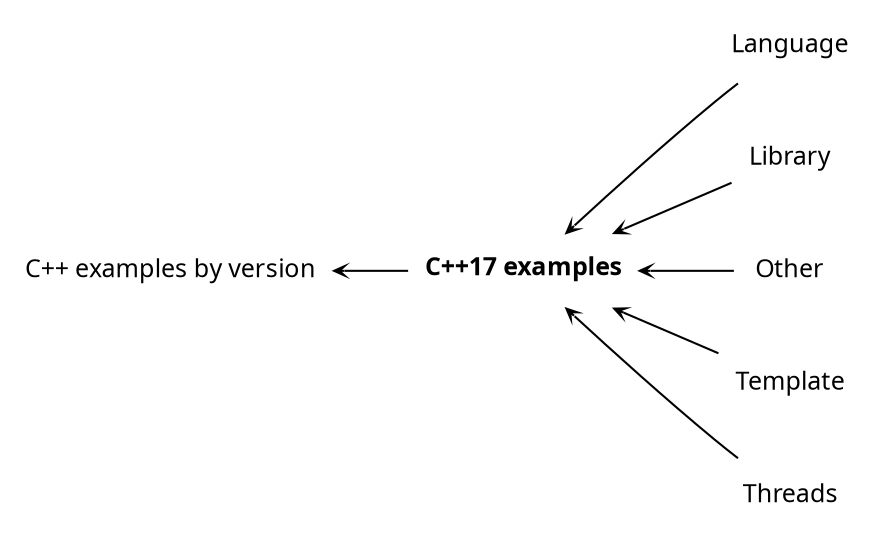 digraph "C++17 examples"
{
 // INTERACTIVE_SVG=YES
 // LATEX_PDF_SIZE
  graph [];
  edge [fontname=Ubuntu labelfontsize=10 arrowhead=open arrowtail=open arrowsize=0.5];
  node [fontname=Ubuntu fontsize=12 shape=plaintext];
  rankdir=LR;
  Node2 [label="C++ examples by version" URL="$group__CPP.html" tooltip=" " ];
  Node1 [label=<<b>C++17 examples</b>> tooltip=" " ];
  Node5 [label="Language" URL="$group__land17.html" tooltip="language" ];
  Node6 [label="Library" URL="$group__lib17.html" tooltip=" " ];
  Node7 [label="Other" URL="$group__other17.html" tooltip=" " ];
  Node3 [label="Template" URL="$group__templ17.html" tooltip=" " ];
  Node4 [label="Threads" URL="$group__threads17.html" tooltip=" " ];
  Node2->Node1 [shape=plaintext, dir="back", style="solid"];
  Node1->Node3 [shape=plaintext, dir="back", style="solid"];
  Node1->Node4 [shape=plaintext, dir="back", style="solid"];
  Node1->Node5 [shape=plaintext, dir="back", style="solid"];
  Node1->Node6 [shape=plaintext, dir="back", style="solid"];
  Node1->Node7 [shape=plaintext, dir="back", style="solid"];
}
